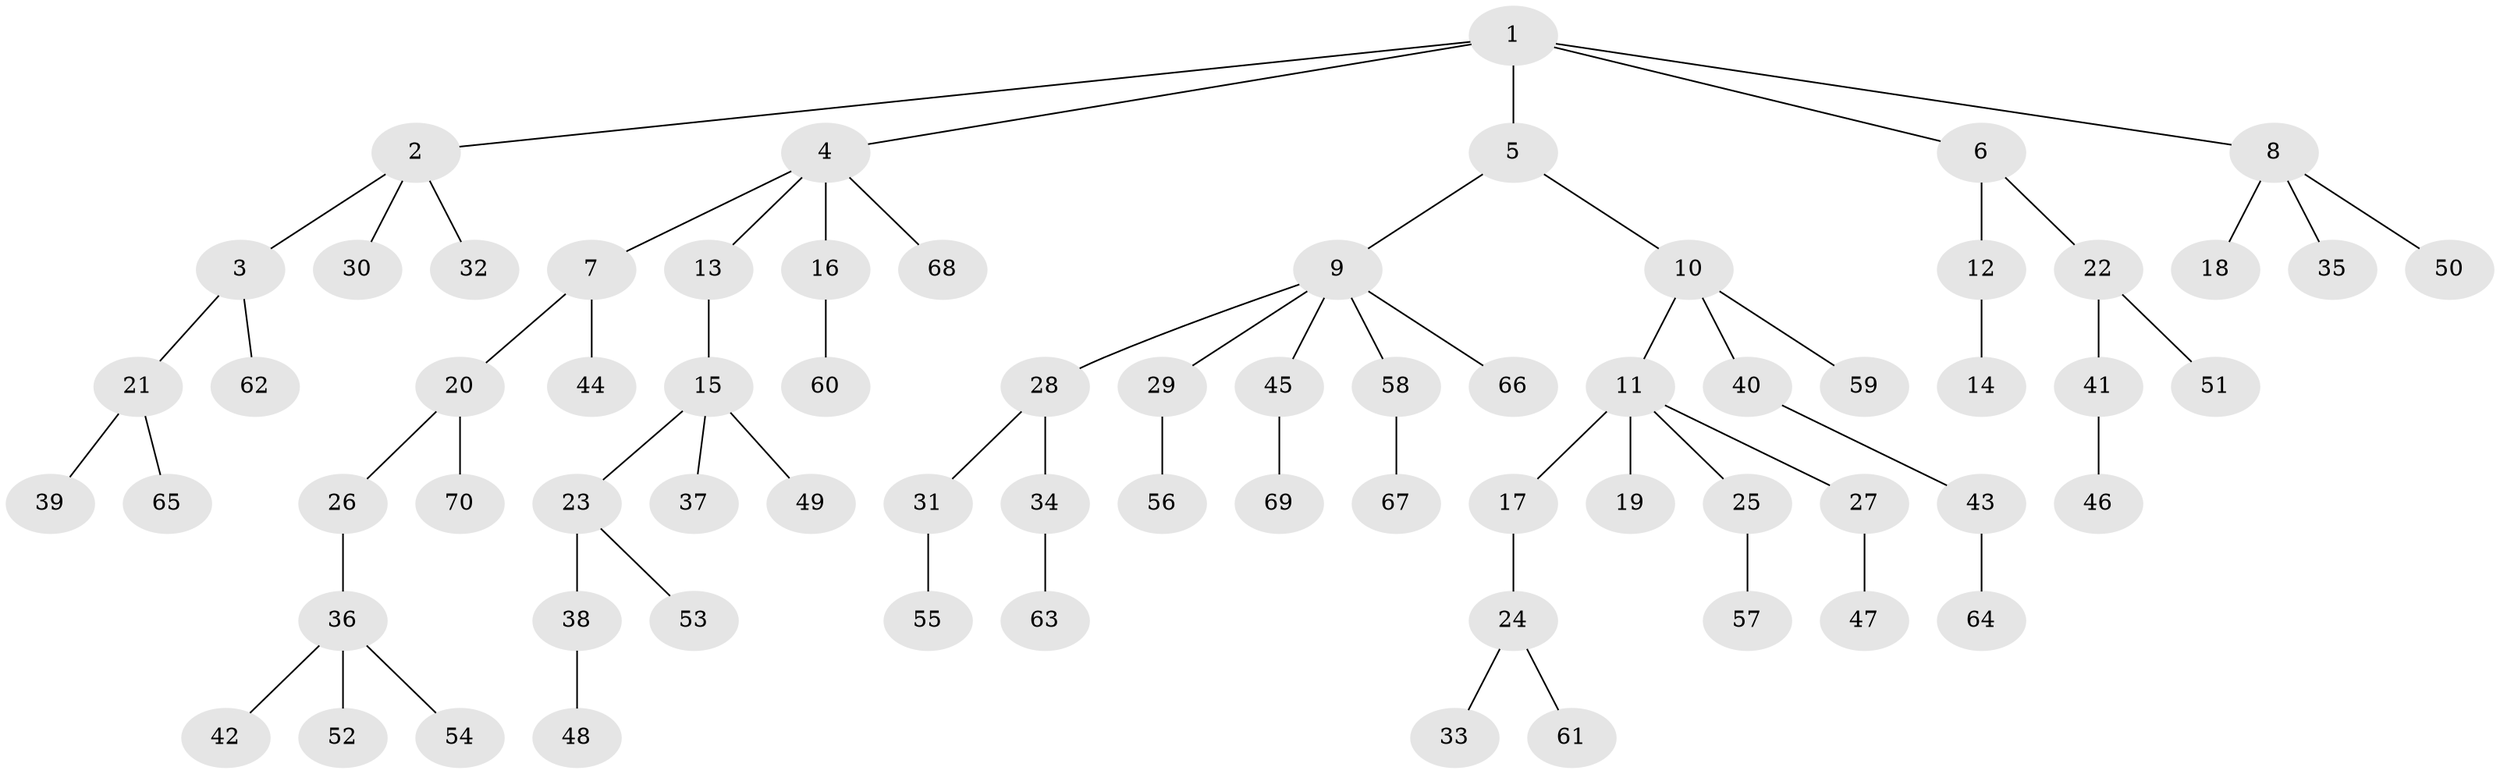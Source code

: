 // coarse degree distribution, {7: 0.04, 3: 0.14, 5: 0.04, 4: 0.04, 1: 0.58, 2: 0.16}
// Generated by graph-tools (version 1.1) at 2025/24/03/03/25 07:24:05]
// undirected, 70 vertices, 69 edges
graph export_dot {
graph [start="1"]
  node [color=gray90,style=filled];
  1;
  2;
  3;
  4;
  5;
  6;
  7;
  8;
  9;
  10;
  11;
  12;
  13;
  14;
  15;
  16;
  17;
  18;
  19;
  20;
  21;
  22;
  23;
  24;
  25;
  26;
  27;
  28;
  29;
  30;
  31;
  32;
  33;
  34;
  35;
  36;
  37;
  38;
  39;
  40;
  41;
  42;
  43;
  44;
  45;
  46;
  47;
  48;
  49;
  50;
  51;
  52;
  53;
  54;
  55;
  56;
  57;
  58;
  59;
  60;
  61;
  62;
  63;
  64;
  65;
  66;
  67;
  68;
  69;
  70;
  1 -- 2;
  1 -- 4;
  1 -- 5;
  1 -- 6;
  1 -- 8;
  2 -- 3;
  2 -- 30;
  2 -- 32;
  3 -- 21;
  3 -- 62;
  4 -- 7;
  4 -- 13;
  4 -- 16;
  4 -- 68;
  5 -- 9;
  5 -- 10;
  6 -- 12;
  6 -- 22;
  7 -- 20;
  7 -- 44;
  8 -- 18;
  8 -- 35;
  8 -- 50;
  9 -- 28;
  9 -- 29;
  9 -- 45;
  9 -- 58;
  9 -- 66;
  10 -- 11;
  10 -- 40;
  10 -- 59;
  11 -- 17;
  11 -- 19;
  11 -- 25;
  11 -- 27;
  12 -- 14;
  13 -- 15;
  15 -- 23;
  15 -- 37;
  15 -- 49;
  16 -- 60;
  17 -- 24;
  20 -- 26;
  20 -- 70;
  21 -- 39;
  21 -- 65;
  22 -- 41;
  22 -- 51;
  23 -- 38;
  23 -- 53;
  24 -- 33;
  24 -- 61;
  25 -- 57;
  26 -- 36;
  27 -- 47;
  28 -- 31;
  28 -- 34;
  29 -- 56;
  31 -- 55;
  34 -- 63;
  36 -- 42;
  36 -- 52;
  36 -- 54;
  38 -- 48;
  40 -- 43;
  41 -- 46;
  43 -- 64;
  45 -- 69;
  58 -- 67;
}
